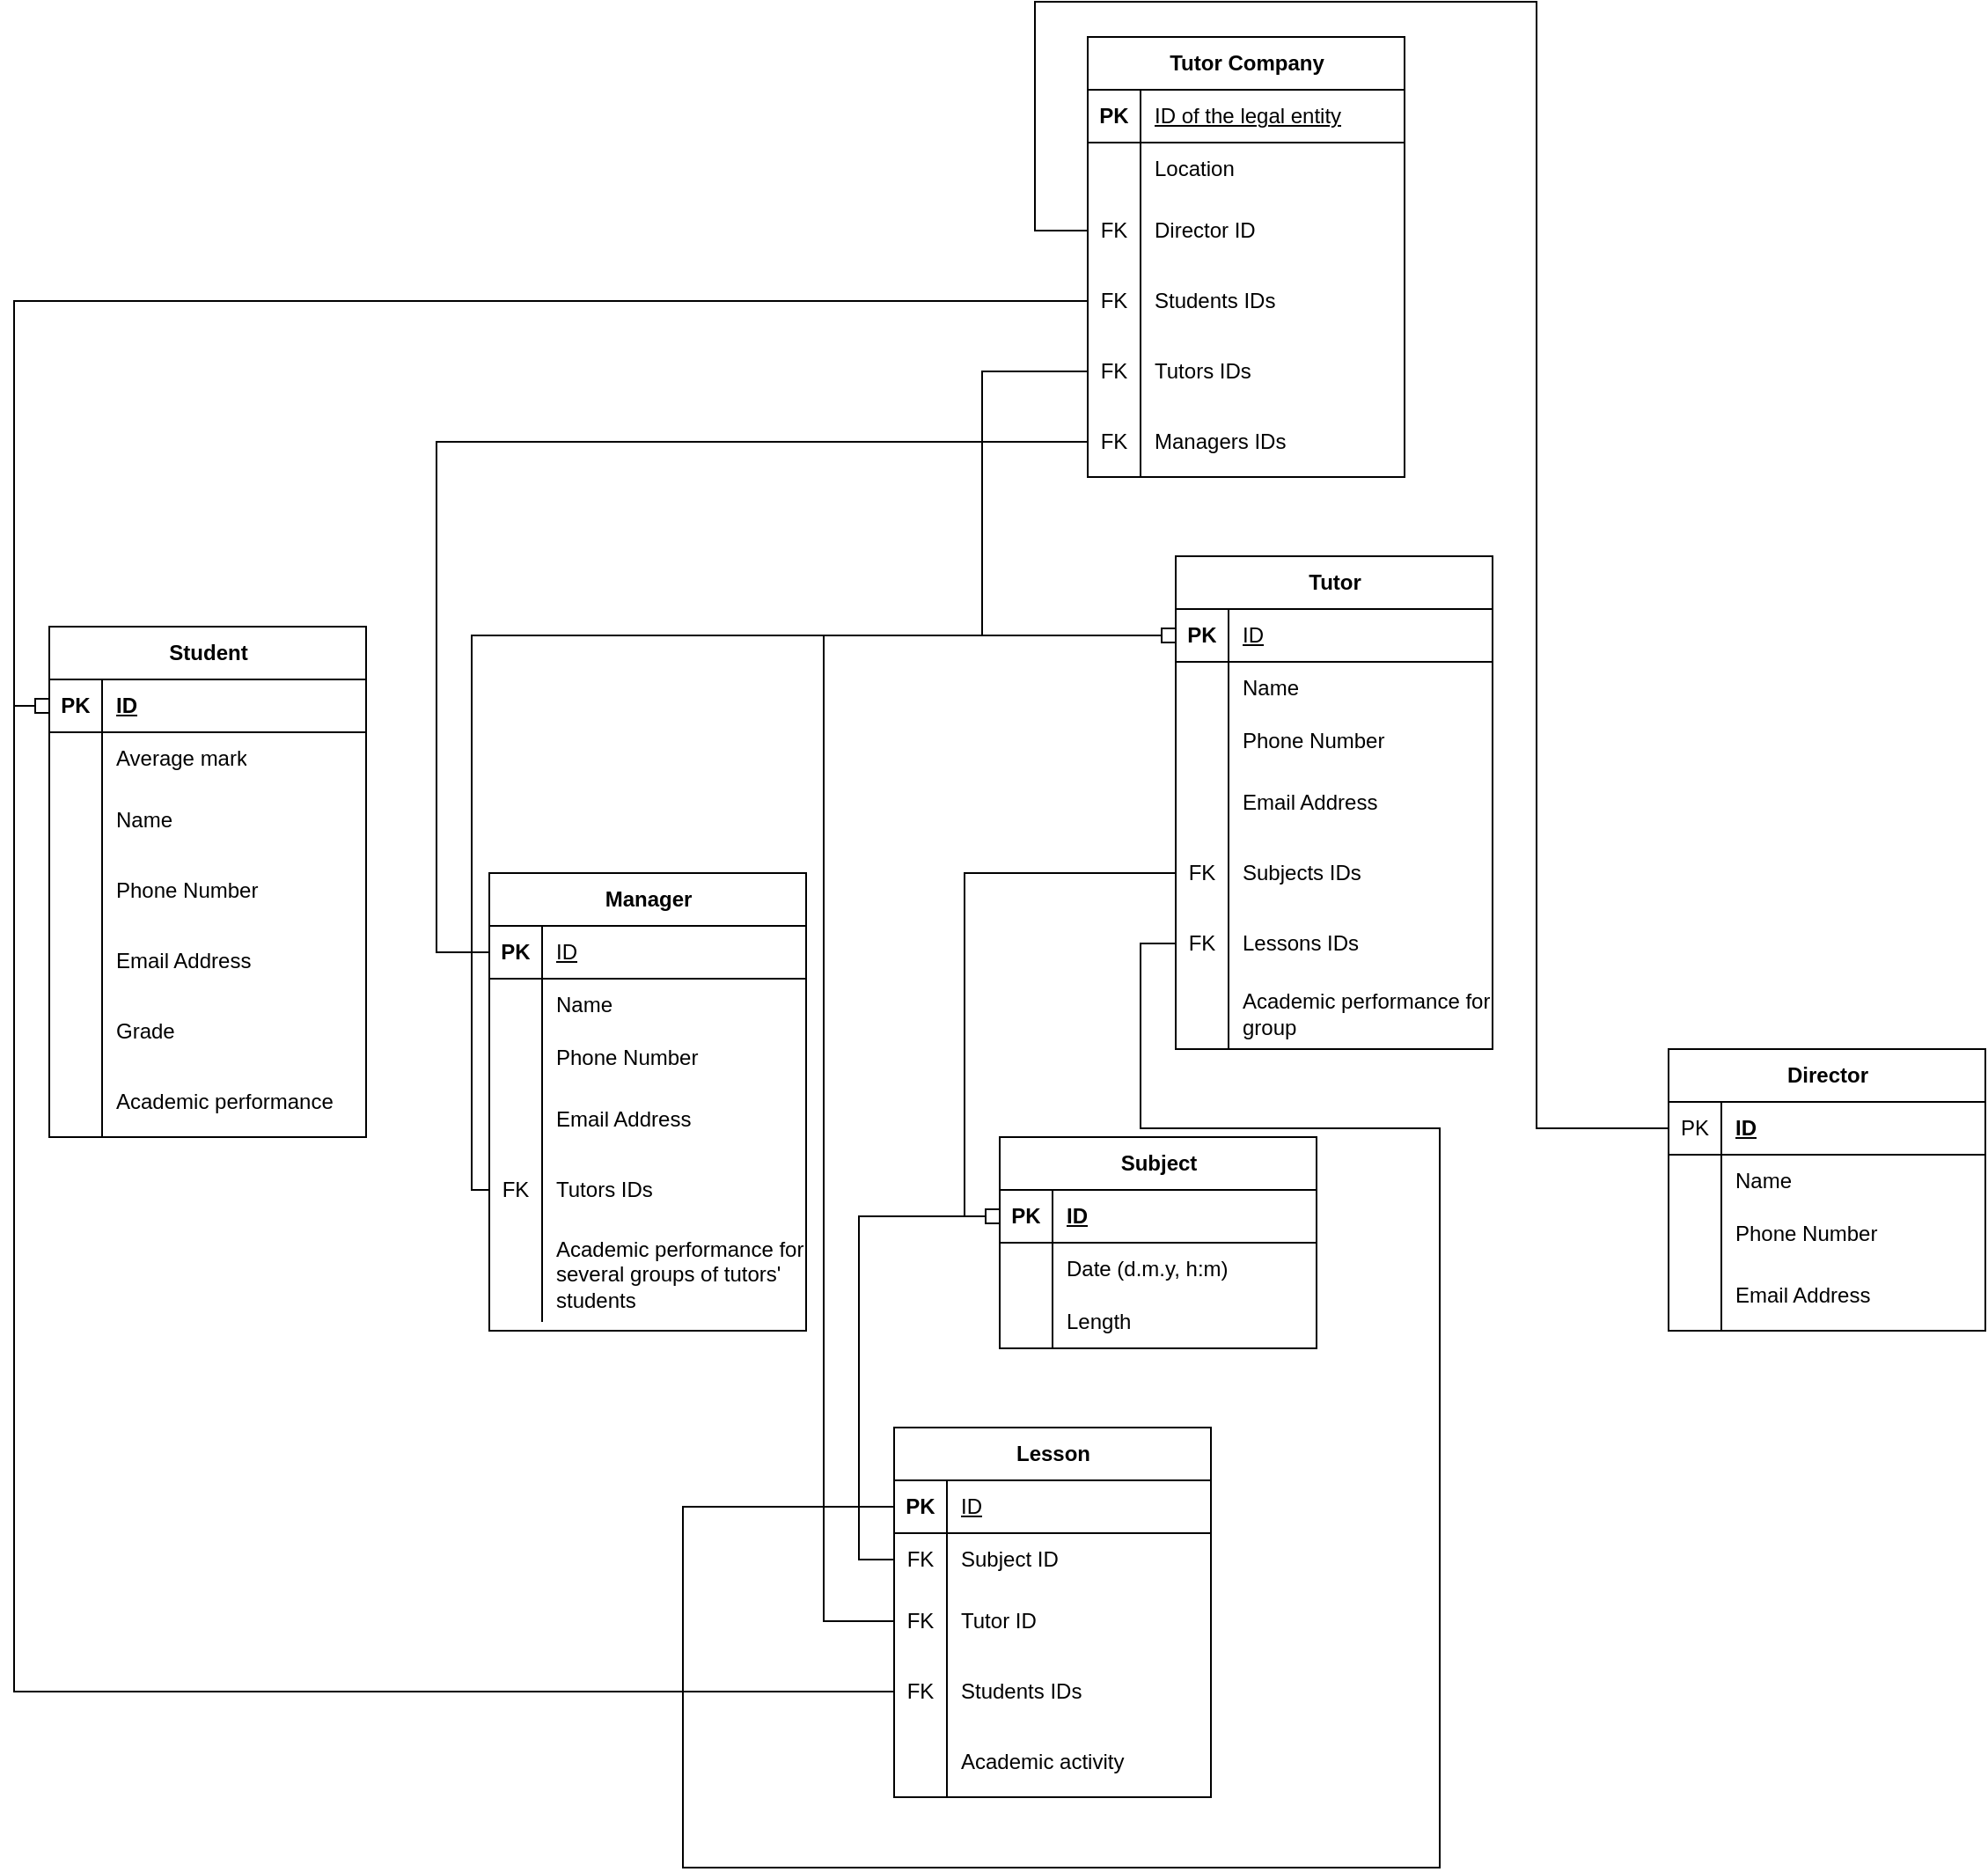 <mxfile version="24.8.3">
  <diagram id="C5RBs43oDa-KdzZeNtuy" name="Page-1">
    <mxGraphModel dx="2497" dy="958" grid="1" gridSize="10" guides="1" tooltips="1" connect="1" arrows="1" fold="1" page="1" pageScale="1" pageWidth="827" pageHeight="1169" math="0" shadow="0">
      <root>
        <mxCell id="WIyWlLk6GJQsqaUBKTNV-0" />
        <mxCell id="WIyWlLk6GJQsqaUBKTNV-1" parent="WIyWlLk6GJQsqaUBKTNV-0" />
        <mxCell id="OSqV7eLNdK5nPMAMux99-18" style="edgeStyle=orthogonalEdgeStyle;rounded=0;orthogonalLoop=1;jettySize=auto;html=1;endArrow=none;endFill=0;entryX=0;entryY=0.5;entryDx=0;entryDy=0;exitX=0;exitY=0.5;exitDx=0;exitDy=0;startArrow=box;startFill=0;" parent="WIyWlLk6GJQsqaUBKTNV-1" source="qgzfm0c-M2qFceZoE7C1-67" target="qgzfm0c-M2qFceZoE7C1-58" edge="1">
          <mxGeometry relative="1" as="geometry">
            <mxPoint x="-360" y="735" as="sourcePoint" />
            <mxPoint x="90" y="1045" as="targetPoint" />
            <Array as="points">
              <mxPoint x="-390" y="480" />
              <mxPoint x="-390" y="1040" />
            </Array>
          </mxGeometry>
        </mxCell>
        <mxCell id="OSqV7eLNdK5nPMAMux99-26" style="edgeStyle=orthogonalEdgeStyle;rounded=0;orthogonalLoop=1;jettySize=auto;html=1;exitX=0;exitY=0.5;exitDx=0;exitDy=0;endArrow=none;endFill=0;entryX=0;entryY=0.5;entryDx=0;entryDy=0;startArrow=box;startFill=0;" parent="WIyWlLk6GJQsqaUBKTNV-1" source="qgzfm0c-M2qFceZoE7C1-67" target="qgzfm0c-M2qFceZoE7C1-20" edge="1">
          <mxGeometry relative="1" as="geometry">
            <mxPoint x="-20" y="720" as="sourcePoint" />
            <mxPoint x="190" y="365" as="targetPoint" />
            <Array as="points">
              <mxPoint x="-390" y="480" />
              <mxPoint x="-390" y="250" />
            </Array>
          </mxGeometry>
        </mxCell>
        <mxCell id="OSqV7eLNdK5nPMAMux99-27" style="edgeStyle=orthogonalEdgeStyle;rounded=0;orthogonalLoop=1;jettySize=auto;html=1;entryX=0;entryY=0.5;entryDx=0;entryDy=0;endArrow=none;endFill=0;startArrow=box;startFill=0;" parent="WIyWlLk6GJQsqaUBKTNV-1" edge="1" target="2cp662pbL6xcaCOEZRHN-41">
          <mxGeometry relative="1" as="geometry">
            <mxPoint x="270" y="440" as="sourcePoint" />
            <mxPoint x="399.2" y="347.6" as="targetPoint" />
            <Array as="points">
              <mxPoint x="160" y="440" />
              <mxPoint x="160" y="290" />
            </Array>
          </mxGeometry>
        </mxCell>
        <mxCell id="OSqV7eLNdK5nPMAMux99-34" value="Director" style="shape=table;startSize=30;container=1;collapsible=1;childLayout=tableLayout;fixedRows=1;rowLines=0;fontStyle=1;align=center;resizeLast=1;html=1;" parent="WIyWlLk6GJQsqaUBKTNV-1" vertex="1">
          <mxGeometry x="550" y="675" width="180" height="160" as="geometry" />
        </mxCell>
        <mxCell id="OSqV7eLNdK5nPMAMux99-35" value="" style="shape=tableRow;horizontal=0;startSize=0;swimlaneHead=0;swimlaneBody=0;fillColor=none;collapsible=0;dropTarget=0;points=[[0,0.5],[1,0.5]];portConstraint=eastwest;top=0;left=0;right=0;bottom=1;" parent="OSqV7eLNdK5nPMAMux99-34" vertex="1">
          <mxGeometry y="30" width="180" height="30" as="geometry" />
        </mxCell>
        <mxCell id="OSqV7eLNdK5nPMAMux99-36" value="&lt;span style=&quot;font-weight: 400;&quot;&gt;PK&lt;/span&gt;" style="shape=partialRectangle;connectable=0;fillColor=none;top=0;left=0;bottom=0;right=0;fontStyle=1;overflow=hidden;whiteSpace=wrap;html=1;" parent="OSqV7eLNdK5nPMAMux99-35" vertex="1">
          <mxGeometry width="30" height="30" as="geometry">
            <mxRectangle width="30" height="30" as="alternateBounds" />
          </mxGeometry>
        </mxCell>
        <mxCell id="OSqV7eLNdK5nPMAMux99-37" value="ID" style="shape=partialRectangle;connectable=0;fillColor=none;top=0;left=0;bottom=0;right=0;align=left;spacingLeft=6;fontStyle=5;overflow=hidden;whiteSpace=wrap;html=1;" parent="OSqV7eLNdK5nPMAMux99-35" vertex="1">
          <mxGeometry x="30" width="150" height="30" as="geometry">
            <mxRectangle width="150" height="30" as="alternateBounds" />
          </mxGeometry>
        </mxCell>
        <mxCell id="OSqV7eLNdK5nPMAMux99-38" value="" style="shape=tableRow;horizontal=0;startSize=0;swimlaneHead=0;swimlaneBody=0;fillColor=none;collapsible=0;dropTarget=0;points=[[0,0.5],[1,0.5]];portConstraint=eastwest;top=0;left=0;right=0;bottom=0;" parent="OSqV7eLNdK5nPMAMux99-34" vertex="1">
          <mxGeometry y="60" width="180" height="30" as="geometry" />
        </mxCell>
        <mxCell id="OSqV7eLNdK5nPMAMux99-39" value="" style="shape=partialRectangle;connectable=0;fillColor=none;top=0;left=0;bottom=0;right=0;editable=1;overflow=hidden;whiteSpace=wrap;html=1;" parent="OSqV7eLNdK5nPMAMux99-38" vertex="1">
          <mxGeometry width="30" height="30" as="geometry">
            <mxRectangle width="30" height="30" as="alternateBounds" />
          </mxGeometry>
        </mxCell>
        <mxCell id="OSqV7eLNdK5nPMAMux99-40" value="Name" style="shape=partialRectangle;connectable=0;fillColor=none;top=0;left=0;bottom=0;right=0;align=left;spacingLeft=6;overflow=hidden;whiteSpace=wrap;html=1;" parent="OSqV7eLNdK5nPMAMux99-38" vertex="1">
          <mxGeometry x="30" width="150" height="30" as="geometry">
            <mxRectangle width="150" height="30" as="alternateBounds" />
          </mxGeometry>
        </mxCell>
        <mxCell id="OSqV7eLNdK5nPMAMux99-41" value="" style="shape=tableRow;horizontal=0;startSize=0;swimlaneHead=0;swimlaneBody=0;fillColor=none;collapsible=0;dropTarget=0;points=[[0,0.5],[1,0.5]];portConstraint=eastwest;top=0;left=0;right=0;bottom=0;" parent="OSqV7eLNdK5nPMAMux99-34" vertex="1">
          <mxGeometry y="90" width="180" height="30" as="geometry" />
        </mxCell>
        <mxCell id="OSqV7eLNdK5nPMAMux99-42" value="" style="shape=partialRectangle;connectable=0;fillColor=none;top=0;left=0;bottom=0;right=0;editable=1;overflow=hidden;whiteSpace=wrap;html=1;" parent="OSqV7eLNdK5nPMAMux99-41" vertex="1">
          <mxGeometry width="30" height="30" as="geometry">
            <mxRectangle width="30" height="30" as="alternateBounds" />
          </mxGeometry>
        </mxCell>
        <mxCell id="OSqV7eLNdK5nPMAMux99-43" value="Phone Number" style="shape=partialRectangle;connectable=0;fillColor=none;top=0;left=0;bottom=0;right=0;align=left;spacingLeft=6;overflow=hidden;whiteSpace=wrap;html=1;" parent="OSqV7eLNdK5nPMAMux99-41" vertex="1">
          <mxGeometry x="30" width="150" height="30" as="geometry">
            <mxRectangle width="150" height="30" as="alternateBounds" />
          </mxGeometry>
        </mxCell>
        <mxCell id="qgzfm0c-M2qFceZoE7C1-1" value="" style="shape=tableRow;horizontal=0;startSize=0;swimlaneHead=0;swimlaneBody=0;fillColor=none;collapsible=0;dropTarget=0;points=[[0,0.5],[1,0.5]];portConstraint=eastwest;top=0;left=0;right=0;bottom=0;" parent="OSqV7eLNdK5nPMAMux99-34" vertex="1">
          <mxGeometry y="120" width="180" height="40" as="geometry" />
        </mxCell>
        <mxCell id="qgzfm0c-M2qFceZoE7C1-2" value="" style="shape=partialRectangle;connectable=0;fillColor=none;top=0;left=0;bottom=0;right=0;editable=1;overflow=hidden;whiteSpace=wrap;html=1;" parent="qgzfm0c-M2qFceZoE7C1-1" vertex="1">
          <mxGeometry width="30" height="40" as="geometry">
            <mxRectangle width="30" height="40" as="alternateBounds" />
          </mxGeometry>
        </mxCell>
        <mxCell id="qgzfm0c-M2qFceZoE7C1-3" value="Email Address" style="shape=partialRectangle;connectable=0;fillColor=none;top=0;left=0;bottom=0;right=0;align=left;spacingLeft=6;overflow=hidden;whiteSpace=wrap;html=1;" parent="qgzfm0c-M2qFceZoE7C1-1" vertex="1">
          <mxGeometry x="30" width="150" height="40" as="geometry">
            <mxRectangle width="150" height="40" as="alternateBounds" />
          </mxGeometry>
        </mxCell>
        <mxCell id="qgzfm0c-M2qFceZoE7C1-4" value="Tutor Company" style="shape=table;startSize=30;container=1;collapsible=1;childLayout=tableLayout;fixedRows=1;rowLines=0;fontStyle=1;align=center;resizeLast=1;html=1;" parent="WIyWlLk6GJQsqaUBKTNV-1" vertex="1">
          <mxGeometry x="220" y="100" width="180" height="250" as="geometry" />
        </mxCell>
        <mxCell id="qgzfm0c-M2qFceZoE7C1-5" value="" style="shape=tableRow;horizontal=0;startSize=0;swimlaneHead=0;swimlaneBody=0;fillColor=none;collapsible=0;dropTarget=0;points=[[0,0.5],[1,0.5]];portConstraint=eastwest;top=0;left=0;right=0;bottom=1;" parent="qgzfm0c-M2qFceZoE7C1-4" vertex="1">
          <mxGeometry y="30" width="180" height="30" as="geometry" />
        </mxCell>
        <mxCell id="qgzfm0c-M2qFceZoE7C1-6" value="PK" style="shape=partialRectangle;connectable=0;fillColor=none;top=0;left=0;bottom=0;right=0;fontStyle=1;overflow=hidden;whiteSpace=wrap;html=1;" parent="qgzfm0c-M2qFceZoE7C1-5" vertex="1">
          <mxGeometry width="30" height="30" as="geometry">
            <mxRectangle width="30" height="30" as="alternateBounds" />
          </mxGeometry>
        </mxCell>
        <mxCell id="qgzfm0c-M2qFceZoE7C1-7" value="&lt;span style=&quot;font-weight: 400;&quot;&gt;ID of the legal entity&lt;/span&gt;" style="shape=partialRectangle;connectable=0;fillColor=none;top=0;left=0;bottom=0;right=0;align=left;spacingLeft=6;fontStyle=5;overflow=hidden;whiteSpace=wrap;html=1;" parent="qgzfm0c-M2qFceZoE7C1-5" vertex="1">
          <mxGeometry x="30" width="150" height="30" as="geometry">
            <mxRectangle width="150" height="30" as="alternateBounds" />
          </mxGeometry>
        </mxCell>
        <mxCell id="qgzfm0c-M2qFceZoE7C1-8" value="" style="shape=tableRow;horizontal=0;startSize=0;swimlaneHead=0;swimlaneBody=0;fillColor=none;collapsible=0;dropTarget=0;points=[[0,0.5],[1,0.5]];portConstraint=eastwest;top=0;left=0;right=0;bottom=0;" parent="qgzfm0c-M2qFceZoE7C1-4" vertex="1">
          <mxGeometry y="60" width="180" height="30" as="geometry" />
        </mxCell>
        <mxCell id="qgzfm0c-M2qFceZoE7C1-9" value="" style="shape=partialRectangle;connectable=0;fillColor=none;top=0;left=0;bottom=0;right=0;editable=1;overflow=hidden;whiteSpace=wrap;html=1;" parent="qgzfm0c-M2qFceZoE7C1-8" vertex="1">
          <mxGeometry width="30" height="30" as="geometry">
            <mxRectangle width="30" height="30" as="alternateBounds" />
          </mxGeometry>
        </mxCell>
        <mxCell id="qgzfm0c-M2qFceZoE7C1-10" value="Location" style="shape=partialRectangle;connectable=0;fillColor=none;top=0;left=0;bottom=0;right=0;align=left;spacingLeft=6;overflow=hidden;whiteSpace=wrap;html=1;" parent="qgzfm0c-M2qFceZoE7C1-8" vertex="1">
          <mxGeometry x="30" width="150" height="30" as="geometry">
            <mxRectangle width="150" height="30" as="alternateBounds" />
          </mxGeometry>
        </mxCell>
        <mxCell id="qgzfm0c-M2qFceZoE7C1-14" value="" style="shape=tableRow;horizontal=0;startSize=0;swimlaneHead=0;swimlaneBody=0;fillColor=none;collapsible=0;dropTarget=0;points=[[0,0.5],[1,0.5]];portConstraint=eastwest;top=0;left=0;right=0;bottom=0;" parent="qgzfm0c-M2qFceZoE7C1-4" vertex="1">
          <mxGeometry y="90" width="180" height="40" as="geometry" />
        </mxCell>
        <mxCell id="qgzfm0c-M2qFceZoE7C1-15" value="FK" style="shape=partialRectangle;connectable=0;fillColor=none;top=0;left=0;bottom=0;right=0;editable=1;overflow=hidden;whiteSpace=wrap;html=1;" parent="qgzfm0c-M2qFceZoE7C1-14" vertex="1">
          <mxGeometry width="30" height="40" as="geometry">
            <mxRectangle width="30" height="40" as="alternateBounds" />
          </mxGeometry>
        </mxCell>
        <mxCell id="qgzfm0c-M2qFceZoE7C1-16" value="Director ID" style="shape=partialRectangle;connectable=0;fillColor=none;top=0;left=0;bottom=0;right=0;align=left;spacingLeft=6;overflow=hidden;whiteSpace=wrap;html=1;" parent="qgzfm0c-M2qFceZoE7C1-14" vertex="1">
          <mxGeometry x="30" width="150" height="40" as="geometry">
            <mxRectangle width="150" height="40" as="alternateBounds" />
          </mxGeometry>
        </mxCell>
        <mxCell id="qgzfm0c-M2qFceZoE7C1-20" value="" style="shape=tableRow;horizontal=0;startSize=0;swimlaneHead=0;swimlaneBody=0;fillColor=none;collapsible=0;dropTarget=0;points=[[0,0.5],[1,0.5]];portConstraint=eastwest;top=0;left=0;right=0;bottom=0;" parent="qgzfm0c-M2qFceZoE7C1-4" vertex="1">
          <mxGeometry y="130" width="180" height="40" as="geometry" />
        </mxCell>
        <mxCell id="qgzfm0c-M2qFceZoE7C1-21" value="FK" style="shape=partialRectangle;connectable=0;fillColor=none;top=0;left=0;bottom=0;right=0;editable=1;overflow=hidden;whiteSpace=wrap;html=1;" parent="qgzfm0c-M2qFceZoE7C1-20" vertex="1">
          <mxGeometry width="30" height="40" as="geometry">
            <mxRectangle width="30" height="40" as="alternateBounds" />
          </mxGeometry>
        </mxCell>
        <mxCell id="qgzfm0c-M2qFceZoE7C1-22" value="Students IDs" style="shape=partialRectangle;connectable=0;fillColor=none;top=0;left=0;bottom=0;right=0;align=left;spacingLeft=6;overflow=hidden;whiteSpace=wrap;html=1;" parent="qgzfm0c-M2qFceZoE7C1-20" vertex="1">
          <mxGeometry x="30" width="150" height="40" as="geometry">
            <mxRectangle width="150" height="40" as="alternateBounds" />
          </mxGeometry>
        </mxCell>
        <mxCell id="2cp662pbL6xcaCOEZRHN-41" value="" style="shape=tableRow;horizontal=0;startSize=0;swimlaneHead=0;swimlaneBody=0;fillColor=none;collapsible=0;dropTarget=0;points=[[0,0.5],[1,0.5]];portConstraint=eastwest;top=0;left=0;right=0;bottom=0;" vertex="1" parent="qgzfm0c-M2qFceZoE7C1-4">
          <mxGeometry y="170" width="180" height="40" as="geometry" />
        </mxCell>
        <mxCell id="2cp662pbL6xcaCOEZRHN-42" value="FK" style="shape=partialRectangle;connectable=0;fillColor=none;top=0;left=0;bottom=0;right=0;editable=1;overflow=hidden;whiteSpace=wrap;html=1;" vertex="1" parent="2cp662pbL6xcaCOEZRHN-41">
          <mxGeometry width="30" height="40" as="geometry">
            <mxRectangle width="30" height="40" as="alternateBounds" />
          </mxGeometry>
        </mxCell>
        <mxCell id="2cp662pbL6xcaCOEZRHN-43" value="Tutors IDs" style="shape=partialRectangle;connectable=0;fillColor=none;top=0;left=0;bottom=0;right=0;align=left;spacingLeft=6;overflow=hidden;whiteSpace=wrap;html=1;" vertex="1" parent="2cp662pbL6xcaCOEZRHN-41">
          <mxGeometry x="30" width="150" height="40" as="geometry">
            <mxRectangle width="150" height="40" as="alternateBounds" />
          </mxGeometry>
        </mxCell>
        <mxCell id="qgzfm0c-M2qFceZoE7C1-17" value="" style="shape=tableRow;horizontal=0;startSize=0;swimlaneHead=0;swimlaneBody=0;fillColor=none;collapsible=0;dropTarget=0;points=[[0,0.5],[1,0.5]];portConstraint=eastwest;top=0;left=0;right=0;bottom=0;" parent="qgzfm0c-M2qFceZoE7C1-4" vertex="1">
          <mxGeometry y="210" width="180" height="40" as="geometry" />
        </mxCell>
        <mxCell id="qgzfm0c-M2qFceZoE7C1-18" value="FK" style="shape=partialRectangle;connectable=0;fillColor=none;top=0;left=0;bottom=0;right=0;editable=1;overflow=hidden;whiteSpace=wrap;html=1;" parent="qgzfm0c-M2qFceZoE7C1-17" vertex="1">
          <mxGeometry width="30" height="40" as="geometry">
            <mxRectangle width="30" height="40" as="alternateBounds" />
          </mxGeometry>
        </mxCell>
        <mxCell id="qgzfm0c-M2qFceZoE7C1-19" value="Managers IDs" style="shape=partialRectangle;connectable=0;fillColor=none;top=0;left=0;bottom=0;right=0;align=left;spacingLeft=6;overflow=hidden;whiteSpace=wrap;html=1;" parent="qgzfm0c-M2qFceZoE7C1-17" vertex="1">
          <mxGeometry x="30" width="150" height="40" as="geometry">
            <mxRectangle width="150" height="40" as="alternateBounds" />
          </mxGeometry>
        </mxCell>
        <mxCell id="qgzfm0c-M2qFceZoE7C1-23" value="Tutor" style="shape=table;startSize=30;container=1;collapsible=1;childLayout=tableLayout;fixedRows=1;rowLines=0;fontStyle=1;align=center;resizeLast=1;html=1;" parent="WIyWlLk6GJQsqaUBKTNV-1" vertex="1">
          <mxGeometry x="270" y="395" width="180" height="280" as="geometry" />
        </mxCell>
        <mxCell id="qgzfm0c-M2qFceZoE7C1-24" value="" style="shape=tableRow;horizontal=0;startSize=0;swimlaneHead=0;swimlaneBody=0;fillColor=none;collapsible=0;dropTarget=0;points=[[0,0.5],[1,0.5]];portConstraint=eastwest;top=0;left=0;right=0;bottom=1;" parent="qgzfm0c-M2qFceZoE7C1-23" vertex="1">
          <mxGeometry y="30" width="180" height="30" as="geometry" />
        </mxCell>
        <mxCell id="qgzfm0c-M2qFceZoE7C1-25" value="PK" style="shape=partialRectangle;connectable=0;fillColor=none;top=0;left=0;bottom=0;right=0;fontStyle=1;overflow=hidden;whiteSpace=wrap;html=1;" parent="qgzfm0c-M2qFceZoE7C1-24" vertex="1">
          <mxGeometry width="30" height="30" as="geometry">
            <mxRectangle width="30" height="30" as="alternateBounds" />
          </mxGeometry>
        </mxCell>
        <mxCell id="qgzfm0c-M2qFceZoE7C1-26" value="&lt;span style=&quot;font-weight: 400;&quot;&gt;ID&lt;/span&gt;" style="shape=partialRectangle;connectable=0;fillColor=none;top=0;left=0;bottom=0;right=0;align=left;spacingLeft=6;fontStyle=5;overflow=hidden;whiteSpace=wrap;html=1;" parent="qgzfm0c-M2qFceZoE7C1-24" vertex="1">
          <mxGeometry x="30" width="150" height="30" as="geometry">
            <mxRectangle width="150" height="30" as="alternateBounds" />
          </mxGeometry>
        </mxCell>
        <mxCell id="qgzfm0c-M2qFceZoE7C1-27" value="" style="shape=tableRow;horizontal=0;startSize=0;swimlaneHead=0;swimlaneBody=0;fillColor=none;collapsible=0;dropTarget=0;points=[[0,0.5],[1,0.5]];portConstraint=eastwest;top=0;left=0;right=0;bottom=0;" parent="qgzfm0c-M2qFceZoE7C1-23" vertex="1">
          <mxGeometry y="60" width="180" height="30" as="geometry" />
        </mxCell>
        <mxCell id="qgzfm0c-M2qFceZoE7C1-28" value="" style="shape=partialRectangle;connectable=0;fillColor=none;top=0;left=0;bottom=0;right=0;editable=1;overflow=hidden;whiteSpace=wrap;html=1;" parent="qgzfm0c-M2qFceZoE7C1-27" vertex="1">
          <mxGeometry width="30" height="30" as="geometry">
            <mxRectangle width="30" height="30" as="alternateBounds" />
          </mxGeometry>
        </mxCell>
        <mxCell id="qgzfm0c-M2qFceZoE7C1-29" value="Name" style="shape=partialRectangle;connectable=0;fillColor=none;top=0;left=0;bottom=0;right=0;align=left;spacingLeft=6;overflow=hidden;whiteSpace=wrap;html=1;" parent="qgzfm0c-M2qFceZoE7C1-27" vertex="1">
          <mxGeometry x="30" width="150" height="30" as="geometry">
            <mxRectangle width="150" height="30" as="alternateBounds" />
          </mxGeometry>
        </mxCell>
        <mxCell id="qgzfm0c-M2qFceZoE7C1-30" value="" style="shape=tableRow;horizontal=0;startSize=0;swimlaneHead=0;swimlaneBody=0;fillColor=none;collapsible=0;dropTarget=0;points=[[0,0.5],[1,0.5]];portConstraint=eastwest;top=0;left=0;right=0;bottom=0;" parent="qgzfm0c-M2qFceZoE7C1-23" vertex="1">
          <mxGeometry y="90" width="180" height="30" as="geometry" />
        </mxCell>
        <mxCell id="qgzfm0c-M2qFceZoE7C1-31" value="" style="shape=partialRectangle;connectable=0;fillColor=none;top=0;left=0;bottom=0;right=0;editable=1;overflow=hidden;whiteSpace=wrap;html=1;" parent="qgzfm0c-M2qFceZoE7C1-30" vertex="1">
          <mxGeometry width="30" height="30" as="geometry">
            <mxRectangle width="30" height="30" as="alternateBounds" />
          </mxGeometry>
        </mxCell>
        <mxCell id="qgzfm0c-M2qFceZoE7C1-32" value="Phone Number" style="shape=partialRectangle;connectable=0;fillColor=none;top=0;left=0;bottom=0;right=0;align=left;spacingLeft=6;overflow=hidden;whiteSpace=wrap;html=1;" parent="qgzfm0c-M2qFceZoE7C1-30" vertex="1">
          <mxGeometry x="30" width="150" height="30" as="geometry">
            <mxRectangle width="150" height="30" as="alternateBounds" />
          </mxGeometry>
        </mxCell>
        <mxCell id="qgzfm0c-M2qFceZoE7C1-33" value="" style="shape=tableRow;horizontal=0;startSize=0;swimlaneHead=0;swimlaneBody=0;fillColor=none;collapsible=0;dropTarget=0;points=[[0,0.5],[1,0.5]];portConstraint=eastwest;top=0;left=0;right=0;bottom=0;" parent="qgzfm0c-M2qFceZoE7C1-23" vertex="1">
          <mxGeometry y="120" width="180" height="40" as="geometry" />
        </mxCell>
        <mxCell id="qgzfm0c-M2qFceZoE7C1-34" value="" style="shape=partialRectangle;connectable=0;fillColor=none;top=0;left=0;bottom=0;right=0;editable=1;overflow=hidden;whiteSpace=wrap;html=1;" parent="qgzfm0c-M2qFceZoE7C1-33" vertex="1">
          <mxGeometry width="30" height="40" as="geometry">
            <mxRectangle width="30" height="40" as="alternateBounds" />
          </mxGeometry>
        </mxCell>
        <mxCell id="qgzfm0c-M2qFceZoE7C1-35" value="Email Address" style="shape=partialRectangle;connectable=0;fillColor=none;top=0;left=0;bottom=0;right=0;align=left;spacingLeft=6;overflow=hidden;whiteSpace=wrap;html=1;" parent="qgzfm0c-M2qFceZoE7C1-33" vertex="1">
          <mxGeometry x="30" width="150" height="40" as="geometry">
            <mxRectangle width="150" height="40" as="alternateBounds" />
          </mxGeometry>
        </mxCell>
        <mxCell id="qgzfm0c-M2qFceZoE7C1-36" value="" style="shape=tableRow;horizontal=0;startSize=0;swimlaneHead=0;swimlaneBody=0;fillColor=none;collapsible=0;dropTarget=0;points=[[0,0.5],[1,0.5]];portConstraint=eastwest;top=0;left=0;right=0;bottom=0;" parent="qgzfm0c-M2qFceZoE7C1-23" vertex="1">
          <mxGeometry y="160" width="180" height="40" as="geometry" />
        </mxCell>
        <mxCell id="qgzfm0c-M2qFceZoE7C1-37" value="FK" style="shape=partialRectangle;connectable=0;fillColor=none;top=0;left=0;bottom=0;right=0;editable=1;overflow=hidden;whiteSpace=wrap;html=1;" parent="qgzfm0c-M2qFceZoE7C1-36" vertex="1">
          <mxGeometry width="30" height="40" as="geometry">
            <mxRectangle width="30" height="40" as="alternateBounds" />
          </mxGeometry>
        </mxCell>
        <mxCell id="qgzfm0c-M2qFceZoE7C1-38" value="Subjects IDs" style="shape=partialRectangle;connectable=0;fillColor=none;top=0;left=0;bottom=0;right=0;align=left;spacingLeft=6;overflow=hidden;whiteSpace=wrap;html=1;" parent="qgzfm0c-M2qFceZoE7C1-36" vertex="1">
          <mxGeometry x="30" width="150" height="40" as="geometry">
            <mxRectangle width="150" height="40" as="alternateBounds" />
          </mxGeometry>
        </mxCell>
        <mxCell id="2cp662pbL6xcaCOEZRHN-50" value="" style="shape=tableRow;horizontal=0;startSize=0;swimlaneHead=0;swimlaneBody=0;fillColor=none;collapsible=0;dropTarget=0;points=[[0,0.5],[1,0.5]];portConstraint=eastwest;top=0;left=0;right=0;bottom=0;" vertex="1" parent="qgzfm0c-M2qFceZoE7C1-23">
          <mxGeometry y="200" width="180" height="40" as="geometry" />
        </mxCell>
        <mxCell id="2cp662pbL6xcaCOEZRHN-51" value="FK" style="shape=partialRectangle;connectable=0;fillColor=none;top=0;left=0;bottom=0;right=0;editable=1;overflow=hidden;whiteSpace=wrap;html=1;" vertex="1" parent="2cp662pbL6xcaCOEZRHN-50">
          <mxGeometry width="30" height="40" as="geometry">
            <mxRectangle width="30" height="40" as="alternateBounds" />
          </mxGeometry>
        </mxCell>
        <mxCell id="2cp662pbL6xcaCOEZRHN-52" value="Lessons IDs" style="shape=partialRectangle;connectable=0;fillColor=none;top=0;left=0;bottom=0;right=0;align=left;spacingLeft=6;overflow=hidden;whiteSpace=wrap;html=1;" vertex="1" parent="2cp662pbL6xcaCOEZRHN-50">
          <mxGeometry x="30" width="150" height="40" as="geometry">
            <mxRectangle width="150" height="40" as="alternateBounds" />
          </mxGeometry>
        </mxCell>
        <mxCell id="2cp662pbL6xcaCOEZRHN-81" value="" style="shape=tableRow;horizontal=0;startSize=0;swimlaneHead=0;swimlaneBody=0;fillColor=none;collapsible=0;dropTarget=0;points=[[0,0.5],[1,0.5]];portConstraint=eastwest;top=0;left=0;right=0;bottom=0;" vertex="1" parent="qgzfm0c-M2qFceZoE7C1-23">
          <mxGeometry y="240" width="180" height="40" as="geometry" />
        </mxCell>
        <mxCell id="2cp662pbL6xcaCOEZRHN-82" value="" style="shape=partialRectangle;connectable=0;fillColor=none;top=0;left=0;bottom=0;right=0;editable=1;overflow=hidden;whiteSpace=wrap;html=1;" vertex="1" parent="2cp662pbL6xcaCOEZRHN-81">
          <mxGeometry width="30" height="40" as="geometry">
            <mxRectangle width="30" height="40" as="alternateBounds" />
          </mxGeometry>
        </mxCell>
        <mxCell id="2cp662pbL6xcaCOEZRHN-83" value="Academic performance&amp;nbsp;for group" style="shape=partialRectangle;connectable=0;fillColor=none;top=0;left=0;bottom=0;right=0;align=left;spacingLeft=6;overflow=hidden;whiteSpace=wrap;html=1;" vertex="1" parent="2cp662pbL6xcaCOEZRHN-81">
          <mxGeometry x="30" width="150" height="40" as="geometry">
            <mxRectangle width="150" height="40" as="alternateBounds" />
          </mxGeometry>
        </mxCell>
        <mxCell id="qgzfm0c-M2qFceZoE7C1-45" value="Lesson" style="shape=table;startSize=30;container=1;collapsible=1;childLayout=tableLayout;fixedRows=1;rowLines=0;fontStyle=1;align=center;resizeLast=1;html=1;" parent="WIyWlLk6GJQsqaUBKTNV-1" vertex="1">
          <mxGeometry x="110" y="890" width="180" height="210" as="geometry" />
        </mxCell>
        <mxCell id="qgzfm0c-M2qFceZoE7C1-46" value="" style="shape=tableRow;horizontal=0;startSize=0;swimlaneHead=0;swimlaneBody=0;fillColor=none;collapsible=0;dropTarget=0;points=[[0,0.5],[1,0.5]];portConstraint=eastwest;top=0;left=0;right=0;bottom=1;" parent="qgzfm0c-M2qFceZoE7C1-45" vertex="1">
          <mxGeometry y="30" width="180" height="30" as="geometry" />
        </mxCell>
        <mxCell id="qgzfm0c-M2qFceZoE7C1-47" value="PK" style="shape=partialRectangle;connectable=0;fillColor=none;top=0;left=0;bottom=0;right=0;fontStyle=1;overflow=hidden;whiteSpace=wrap;html=1;" parent="qgzfm0c-M2qFceZoE7C1-46" vertex="1">
          <mxGeometry width="30" height="30" as="geometry">
            <mxRectangle width="30" height="30" as="alternateBounds" />
          </mxGeometry>
        </mxCell>
        <mxCell id="qgzfm0c-M2qFceZoE7C1-48" value="&lt;span style=&quot;font-weight: 400;&quot;&gt;ID&lt;/span&gt;" style="shape=partialRectangle;connectable=0;fillColor=none;top=0;left=0;bottom=0;right=0;align=left;spacingLeft=6;fontStyle=5;overflow=hidden;whiteSpace=wrap;html=1;" parent="qgzfm0c-M2qFceZoE7C1-46" vertex="1">
          <mxGeometry x="30" width="150" height="30" as="geometry">
            <mxRectangle width="150" height="30" as="alternateBounds" />
          </mxGeometry>
        </mxCell>
        <mxCell id="qgzfm0c-M2qFceZoE7C1-52" value="" style="shape=tableRow;horizontal=0;startSize=0;swimlaneHead=0;swimlaneBody=0;fillColor=none;collapsible=0;dropTarget=0;points=[[0,0.5],[1,0.5]];portConstraint=eastwest;top=0;left=0;right=0;bottom=0;" parent="qgzfm0c-M2qFceZoE7C1-45" vertex="1">
          <mxGeometry y="60" width="180" height="30" as="geometry" />
        </mxCell>
        <mxCell id="qgzfm0c-M2qFceZoE7C1-53" value="FK" style="shape=partialRectangle;connectable=0;fillColor=none;top=0;left=0;bottom=0;right=0;editable=1;overflow=hidden;whiteSpace=wrap;html=1;" parent="qgzfm0c-M2qFceZoE7C1-52" vertex="1">
          <mxGeometry width="30" height="30" as="geometry">
            <mxRectangle width="30" height="30" as="alternateBounds" />
          </mxGeometry>
        </mxCell>
        <mxCell id="qgzfm0c-M2qFceZoE7C1-54" value="Subject ID" style="shape=partialRectangle;connectable=0;fillColor=none;top=0;left=0;bottom=0;right=0;align=left;spacingLeft=6;overflow=hidden;whiteSpace=wrap;html=1;" parent="qgzfm0c-M2qFceZoE7C1-52" vertex="1">
          <mxGeometry x="30" width="150" height="30" as="geometry">
            <mxRectangle width="150" height="30" as="alternateBounds" />
          </mxGeometry>
        </mxCell>
        <mxCell id="qgzfm0c-M2qFceZoE7C1-55" value="" style="shape=tableRow;horizontal=0;startSize=0;swimlaneHead=0;swimlaneBody=0;fillColor=none;collapsible=0;dropTarget=0;points=[[0,0.5],[1,0.5]];portConstraint=eastwest;top=0;left=0;right=0;bottom=0;" parent="qgzfm0c-M2qFceZoE7C1-45" vertex="1">
          <mxGeometry y="90" width="180" height="40" as="geometry" />
        </mxCell>
        <mxCell id="qgzfm0c-M2qFceZoE7C1-56" value="FK" style="shape=partialRectangle;connectable=0;fillColor=none;top=0;left=0;bottom=0;right=0;editable=1;overflow=hidden;whiteSpace=wrap;html=1;" parent="qgzfm0c-M2qFceZoE7C1-55" vertex="1">
          <mxGeometry width="30" height="40" as="geometry">
            <mxRectangle width="30" height="40" as="alternateBounds" />
          </mxGeometry>
        </mxCell>
        <mxCell id="qgzfm0c-M2qFceZoE7C1-57" value="Tutor ID" style="shape=partialRectangle;connectable=0;fillColor=none;top=0;left=0;bottom=0;right=0;align=left;spacingLeft=6;overflow=hidden;whiteSpace=wrap;html=1;" parent="qgzfm0c-M2qFceZoE7C1-55" vertex="1">
          <mxGeometry x="30" width="150" height="40" as="geometry">
            <mxRectangle width="150" height="40" as="alternateBounds" />
          </mxGeometry>
        </mxCell>
        <mxCell id="qgzfm0c-M2qFceZoE7C1-58" value="" style="shape=tableRow;horizontal=0;startSize=0;swimlaneHead=0;swimlaneBody=0;fillColor=none;collapsible=0;dropTarget=0;points=[[0,0.5],[1,0.5]];portConstraint=eastwest;top=0;left=0;right=0;bottom=0;" parent="qgzfm0c-M2qFceZoE7C1-45" vertex="1">
          <mxGeometry y="130" width="180" height="40" as="geometry" />
        </mxCell>
        <mxCell id="qgzfm0c-M2qFceZoE7C1-59" value="FK" style="shape=partialRectangle;connectable=0;fillColor=none;top=0;left=0;bottom=0;right=0;editable=1;overflow=hidden;whiteSpace=wrap;html=1;" parent="qgzfm0c-M2qFceZoE7C1-58" vertex="1">
          <mxGeometry width="30" height="40" as="geometry">
            <mxRectangle width="30" height="40" as="alternateBounds" />
          </mxGeometry>
        </mxCell>
        <mxCell id="qgzfm0c-M2qFceZoE7C1-60" value="Students IDs" style="shape=partialRectangle;connectable=0;fillColor=none;top=0;left=0;bottom=0;right=0;align=left;spacingLeft=6;overflow=hidden;whiteSpace=wrap;html=1;" parent="qgzfm0c-M2qFceZoE7C1-58" vertex="1">
          <mxGeometry x="30" width="150" height="40" as="geometry">
            <mxRectangle width="150" height="40" as="alternateBounds" />
          </mxGeometry>
        </mxCell>
        <mxCell id="2cp662pbL6xcaCOEZRHN-84" value="" style="shape=tableRow;horizontal=0;startSize=0;swimlaneHead=0;swimlaneBody=0;fillColor=none;collapsible=0;dropTarget=0;points=[[0,0.5],[1,0.5]];portConstraint=eastwest;top=0;left=0;right=0;bottom=0;" vertex="1" parent="qgzfm0c-M2qFceZoE7C1-45">
          <mxGeometry y="170" width="180" height="40" as="geometry" />
        </mxCell>
        <mxCell id="2cp662pbL6xcaCOEZRHN-85" value="" style="shape=partialRectangle;connectable=0;fillColor=none;top=0;left=0;bottom=0;right=0;editable=1;overflow=hidden;whiteSpace=wrap;html=1;" vertex="1" parent="2cp662pbL6xcaCOEZRHN-84">
          <mxGeometry width="30" height="40" as="geometry">
            <mxRectangle width="30" height="40" as="alternateBounds" />
          </mxGeometry>
        </mxCell>
        <mxCell id="2cp662pbL6xcaCOEZRHN-86" value="Academic activity" style="shape=partialRectangle;connectable=0;fillColor=none;top=0;left=0;bottom=0;right=0;align=left;spacingLeft=6;overflow=hidden;whiteSpace=wrap;html=1;" vertex="1" parent="2cp662pbL6xcaCOEZRHN-84">
          <mxGeometry x="30" width="150" height="40" as="geometry">
            <mxRectangle width="150" height="40" as="alternateBounds" />
          </mxGeometry>
        </mxCell>
        <mxCell id="qgzfm0c-M2qFceZoE7C1-66" value="Student" style="shape=table;startSize=30;container=1;collapsible=1;childLayout=tableLayout;fixedRows=1;rowLines=0;fontStyle=1;align=center;resizeLast=1;html=1;" parent="WIyWlLk6GJQsqaUBKTNV-1" vertex="1">
          <mxGeometry x="-370" y="435" width="180" height="290" as="geometry" />
        </mxCell>
        <mxCell id="qgzfm0c-M2qFceZoE7C1-67" value="" style="shape=tableRow;horizontal=0;startSize=0;swimlaneHead=0;swimlaneBody=0;fillColor=none;collapsible=0;dropTarget=0;points=[[0,0.5],[1,0.5]];portConstraint=eastwest;top=0;left=0;right=0;bottom=1;" parent="qgzfm0c-M2qFceZoE7C1-66" vertex="1">
          <mxGeometry y="30" width="180" height="30" as="geometry" />
        </mxCell>
        <mxCell id="qgzfm0c-M2qFceZoE7C1-68" value="PK" style="shape=partialRectangle;connectable=0;fillColor=none;top=0;left=0;bottom=0;right=0;fontStyle=1;overflow=hidden;whiteSpace=wrap;html=1;" parent="qgzfm0c-M2qFceZoE7C1-67" vertex="1">
          <mxGeometry width="30" height="30" as="geometry">
            <mxRectangle width="30" height="30" as="alternateBounds" />
          </mxGeometry>
        </mxCell>
        <mxCell id="qgzfm0c-M2qFceZoE7C1-69" value="ID" style="shape=partialRectangle;connectable=0;fillColor=none;top=0;left=0;bottom=0;right=0;align=left;spacingLeft=6;fontStyle=5;overflow=hidden;whiteSpace=wrap;html=1;" parent="qgzfm0c-M2qFceZoE7C1-67" vertex="1">
          <mxGeometry x="30" width="150" height="30" as="geometry">
            <mxRectangle width="150" height="30" as="alternateBounds" />
          </mxGeometry>
        </mxCell>
        <mxCell id="qgzfm0c-M2qFceZoE7C1-70" value="" style="shape=tableRow;horizontal=0;startSize=0;swimlaneHead=0;swimlaneBody=0;fillColor=none;collapsible=0;dropTarget=0;points=[[0,0.5],[1,0.5]];portConstraint=eastwest;top=0;left=0;right=0;bottom=0;" parent="qgzfm0c-M2qFceZoE7C1-66" vertex="1">
          <mxGeometry y="60" width="180" height="30" as="geometry" />
        </mxCell>
        <mxCell id="qgzfm0c-M2qFceZoE7C1-71" value="" style="shape=partialRectangle;connectable=0;fillColor=none;top=0;left=0;bottom=0;right=0;editable=1;overflow=hidden;whiteSpace=wrap;html=1;" parent="qgzfm0c-M2qFceZoE7C1-70" vertex="1">
          <mxGeometry width="30" height="30" as="geometry">
            <mxRectangle width="30" height="30" as="alternateBounds" />
          </mxGeometry>
        </mxCell>
        <mxCell id="qgzfm0c-M2qFceZoE7C1-72" value="Average mark" style="shape=partialRectangle;connectable=0;fillColor=none;top=0;left=0;bottom=0;right=0;align=left;spacingLeft=6;overflow=hidden;whiteSpace=wrap;html=1;" parent="qgzfm0c-M2qFceZoE7C1-70" vertex="1">
          <mxGeometry x="30" width="150" height="30" as="geometry">
            <mxRectangle width="150" height="30" as="alternateBounds" />
          </mxGeometry>
        </mxCell>
        <mxCell id="qgzfm0c-M2qFceZoE7C1-76" value="" style="shape=tableRow;horizontal=0;startSize=0;swimlaneHead=0;swimlaneBody=0;fillColor=none;collapsible=0;dropTarget=0;points=[[0,0.5],[1,0.5]];portConstraint=eastwest;top=0;left=0;right=0;bottom=0;" parent="qgzfm0c-M2qFceZoE7C1-66" vertex="1">
          <mxGeometry y="90" width="180" height="40" as="geometry" />
        </mxCell>
        <mxCell id="qgzfm0c-M2qFceZoE7C1-77" value="" style="shape=partialRectangle;connectable=0;fillColor=none;top=0;left=0;bottom=0;right=0;editable=1;overflow=hidden;whiteSpace=wrap;html=1;" parent="qgzfm0c-M2qFceZoE7C1-76" vertex="1">
          <mxGeometry width="30" height="40" as="geometry">
            <mxRectangle width="30" height="40" as="alternateBounds" />
          </mxGeometry>
        </mxCell>
        <mxCell id="qgzfm0c-M2qFceZoE7C1-78" value="Name" style="shape=partialRectangle;connectable=0;fillColor=none;top=0;left=0;bottom=0;right=0;align=left;spacingLeft=6;overflow=hidden;whiteSpace=wrap;html=1;" parent="qgzfm0c-M2qFceZoE7C1-76" vertex="1">
          <mxGeometry x="30" width="150" height="40" as="geometry">
            <mxRectangle width="150" height="40" as="alternateBounds" />
          </mxGeometry>
        </mxCell>
        <mxCell id="qgzfm0c-M2qFceZoE7C1-82" value="" style="shape=tableRow;horizontal=0;startSize=0;swimlaneHead=0;swimlaneBody=0;fillColor=none;collapsible=0;dropTarget=0;points=[[0,0.5],[1,0.5]];portConstraint=eastwest;top=0;left=0;right=0;bottom=0;" parent="qgzfm0c-M2qFceZoE7C1-66" vertex="1">
          <mxGeometry y="130" width="180" height="40" as="geometry" />
        </mxCell>
        <mxCell id="qgzfm0c-M2qFceZoE7C1-83" value="" style="shape=partialRectangle;connectable=0;fillColor=none;top=0;left=0;bottom=0;right=0;editable=1;overflow=hidden;whiteSpace=wrap;html=1;" parent="qgzfm0c-M2qFceZoE7C1-82" vertex="1">
          <mxGeometry width="30" height="40" as="geometry">
            <mxRectangle width="30" height="40" as="alternateBounds" />
          </mxGeometry>
        </mxCell>
        <mxCell id="qgzfm0c-M2qFceZoE7C1-84" value="Phone Number" style="shape=partialRectangle;connectable=0;fillColor=none;top=0;left=0;bottom=0;right=0;align=left;spacingLeft=6;overflow=hidden;whiteSpace=wrap;html=1;" parent="qgzfm0c-M2qFceZoE7C1-82" vertex="1">
          <mxGeometry x="30" width="150" height="40" as="geometry">
            <mxRectangle width="150" height="40" as="alternateBounds" />
          </mxGeometry>
        </mxCell>
        <mxCell id="qgzfm0c-M2qFceZoE7C1-85" value="" style="shape=tableRow;horizontal=0;startSize=0;swimlaneHead=0;swimlaneBody=0;fillColor=none;collapsible=0;dropTarget=0;points=[[0,0.5],[1,0.5]];portConstraint=eastwest;top=0;left=0;right=0;bottom=0;" parent="qgzfm0c-M2qFceZoE7C1-66" vertex="1">
          <mxGeometry y="170" width="180" height="40" as="geometry" />
        </mxCell>
        <mxCell id="qgzfm0c-M2qFceZoE7C1-86" value="" style="shape=partialRectangle;connectable=0;fillColor=none;top=0;left=0;bottom=0;right=0;editable=1;overflow=hidden;whiteSpace=wrap;html=1;" parent="qgzfm0c-M2qFceZoE7C1-85" vertex="1">
          <mxGeometry width="30" height="40" as="geometry">
            <mxRectangle width="30" height="40" as="alternateBounds" />
          </mxGeometry>
        </mxCell>
        <mxCell id="qgzfm0c-M2qFceZoE7C1-87" value="Email Address" style="shape=partialRectangle;connectable=0;fillColor=none;top=0;left=0;bottom=0;right=0;align=left;spacingLeft=6;overflow=hidden;whiteSpace=wrap;html=1;" parent="qgzfm0c-M2qFceZoE7C1-85" vertex="1">
          <mxGeometry x="30" width="150" height="40" as="geometry">
            <mxRectangle width="150" height="40" as="alternateBounds" />
          </mxGeometry>
        </mxCell>
        <mxCell id="qgzfm0c-M2qFceZoE7C1-88" value="" style="shape=tableRow;horizontal=0;startSize=0;swimlaneHead=0;swimlaneBody=0;fillColor=none;collapsible=0;dropTarget=0;points=[[0,0.5],[1,0.5]];portConstraint=eastwest;top=0;left=0;right=0;bottom=0;" parent="qgzfm0c-M2qFceZoE7C1-66" vertex="1">
          <mxGeometry y="210" width="180" height="40" as="geometry" />
        </mxCell>
        <mxCell id="qgzfm0c-M2qFceZoE7C1-89" value="" style="shape=partialRectangle;connectable=0;fillColor=none;top=0;left=0;bottom=0;right=0;editable=1;overflow=hidden;whiteSpace=wrap;html=1;" parent="qgzfm0c-M2qFceZoE7C1-88" vertex="1">
          <mxGeometry width="30" height="40" as="geometry">
            <mxRectangle width="30" height="40" as="alternateBounds" />
          </mxGeometry>
        </mxCell>
        <mxCell id="qgzfm0c-M2qFceZoE7C1-90" value="Grade" style="shape=partialRectangle;connectable=0;fillColor=none;top=0;left=0;bottom=0;right=0;align=left;spacingLeft=6;overflow=hidden;whiteSpace=wrap;html=1;" parent="qgzfm0c-M2qFceZoE7C1-88" vertex="1">
          <mxGeometry x="30" width="150" height="40" as="geometry">
            <mxRectangle width="150" height="40" as="alternateBounds" />
          </mxGeometry>
        </mxCell>
        <mxCell id="2cp662pbL6xcaCOEZRHN-135" value="" style="shape=tableRow;horizontal=0;startSize=0;swimlaneHead=0;swimlaneBody=0;fillColor=none;collapsible=0;dropTarget=0;points=[[0,0.5],[1,0.5]];portConstraint=eastwest;top=0;left=0;right=0;bottom=0;" vertex="1" parent="qgzfm0c-M2qFceZoE7C1-66">
          <mxGeometry y="250" width="180" height="40" as="geometry" />
        </mxCell>
        <mxCell id="2cp662pbL6xcaCOEZRHN-136" value="" style="shape=partialRectangle;connectable=0;fillColor=none;top=0;left=0;bottom=0;right=0;editable=1;overflow=hidden;whiteSpace=wrap;html=1;" vertex="1" parent="2cp662pbL6xcaCOEZRHN-135">
          <mxGeometry width="30" height="40" as="geometry">
            <mxRectangle width="30" height="40" as="alternateBounds" />
          </mxGeometry>
        </mxCell>
        <mxCell id="2cp662pbL6xcaCOEZRHN-137" value="Academic performance" style="shape=partialRectangle;connectable=0;fillColor=none;top=0;left=0;bottom=0;right=0;align=left;spacingLeft=6;overflow=hidden;whiteSpace=wrap;html=1;" vertex="1" parent="2cp662pbL6xcaCOEZRHN-135">
          <mxGeometry x="30" width="150" height="40" as="geometry">
            <mxRectangle width="150" height="40" as="alternateBounds" />
          </mxGeometry>
        </mxCell>
        <mxCell id="qgzfm0c-M2qFceZoE7C1-92" value="Subject" style="shape=table;startSize=30;container=1;collapsible=1;childLayout=tableLayout;fixedRows=1;rowLines=0;fontStyle=1;align=center;resizeLast=1;html=1;" parent="WIyWlLk6GJQsqaUBKTNV-1" vertex="1">
          <mxGeometry x="170" y="725" width="180" height="120" as="geometry" />
        </mxCell>
        <mxCell id="qgzfm0c-M2qFceZoE7C1-93" value="" style="shape=tableRow;horizontal=0;startSize=0;swimlaneHead=0;swimlaneBody=0;fillColor=none;collapsible=0;dropTarget=0;points=[[0,0.5],[1,0.5]];portConstraint=eastwest;top=0;left=0;right=0;bottom=1;" parent="qgzfm0c-M2qFceZoE7C1-92" vertex="1">
          <mxGeometry y="30" width="180" height="30" as="geometry" />
        </mxCell>
        <mxCell id="qgzfm0c-M2qFceZoE7C1-94" value="PK" style="shape=partialRectangle;connectable=0;fillColor=none;top=0;left=0;bottom=0;right=0;fontStyle=1;overflow=hidden;whiteSpace=wrap;html=1;" parent="qgzfm0c-M2qFceZoE7C1-93" vertex="1">
          <mxGeometry width="30" height="30" as="geometry">
            <mxRectangle width="30" height="30" as="alternateBounds" />
          </mxGeometry>
        </mxCell>
        <mxCell id="qgzfm0c-M2qFceZoE7C1-95" value="ID" style="shape=partialRectangle;connectable=0;fillColor=none;top=0;left=0;bottom=0;right=0;align=left;spacingLeft=6;fontStyle=5;overflow=hidden;whiteSpace=wrap;html=1;" parent="qgzfm0c-M2qFceZoE7C1-93" vertex="1">
          <mxGeometry x="30" width="150" height="30" as="geometry">
            <mxRectangle width="150" height="30" as="alternateBounds" />
          </mxGeometry>
        </mxCell>
        <mxCell id="qgzfm0c-M2qFceZoE7C1-111" value="" style="shape=tableRow;horizontal=0;startSize=0;swimlaneHead=0;swimlaneBody=0;fillColor=none;collapsible=0;dropTarget=0;points=[[0,0.5],[1,0.5]];portConstraint=eastwest;top=0;left=0;right=0;bottom=0;" parent="qgzfm0c-M2qFceZoE7C1-92" vertex="1">
          <mxGeometry y="60" width="180" height="30" as="geometry" />
        </mxCell>
        <mxCell id="qgzfm0c-M2qFceZoE7C1-112" value="" style="shape=partialRectangle;connectable=0;fillColor=none;top=0;left=0;bottom=0;right=0;editable=1;overflow=hidden;whiteSpace=wrap;html=1;" parent="qgzfm0c-M2qFceZoE7C1-111" vertex="1">
          <mxGeometry width="30" height="30" as="geometry">
            <mxRectangle width="30" height="30" as="alternateBounds" />
          </mxGeometry>
        </mxCell>
        <mxCell id="qgzfm0c-M2qFceZoE7C1-113" value="Date (d.m.y, h:m)" style="shape=partialRectangle;connectable=0;fillColor=none;top=0;left=0;bottom=0;right=0;align=left;spacingLeft=6;overflow=hidden;whiteSpace=wrap;html=1;" parent="qgzfm0c-M2qFceZoE7C1-111" vertex="1">
          <mxGeometry x="30" width="150" height="30" as="geometry">
            <mxRectangle width="150" height="30" as="alternateBounds" />
          </mxGeometry>
        </mxCell>
        <mxCell id="qgzfm0c-M2qFceZoE7C1-96" value="" style="shape=tableRow;horizontal=0;startSize=0;swimlaneHead=0;swimlaneBody=0;fillColor=none;collapsible=0;dropTarget=0;points=[[0,0.5],[1,0.5]];portConstraint=eastwest;top=0;left=0;right=0;bottom=0;" parent="qgzfm0c-M2qFceZoE7C1-92" vertex="1">
          <mxGeometry y="90" width="180" height="30" as="geometry" />
        </mxCell>
        <mxCell id="qgzfm0c-M2qFceZoE7C1-97" value="" style="shape=partialRectangle;connectable=0;fillColor=none;top=0;left=0;bottom=0;right=0;editable=1;overflow=hidden;whiteSpace=wrap;html=1;" parent="qgzfm0c-M2qFceZoE7C1-96" vertex="1">
          <mxGeometry width="30" height="30" as="geometry">
            <mxRectangle width="30" height="30" as="alternateBounds" />
          </mxGeometry>
        </mxCell>
        <mxCell id="qgzfm0c-M2qFceZoE7C1-98" value="Length" style="shape=partialRectangle;connectable=0;fillColor=none;top=0;left=0;bottom=0;right=0;align=left;spacingLeft=6;overflow=hidden;whiteSpace=wrap;html=1;" parent="qgzfm0c-M2qFceZoE7C1-96" vertex="1">
          <mxGeometry x="30" width="150" height="30" as="geometry">
            <mxRectangle width="150" height="30" as="alternateBounds" />
          </mxGeometry>
        </mxCell>
        <mxCell id="qgzfm0c-M2qFceZoE7C1-109" style="edgeStyle=orthogonalEdgeStyle;rounded=0;orthogonalLoop=1;jettySize=auto;html=1;exitX=0;exitY=0.5;exitDx=0;exitDy=0;endArrow=box;endFill=0;" parent="WIyWlLk6GJQsqaUBKTNV-1" source="qgzfm0c-M2qFceZoE7C1-55" edge="1">
          <mxGeometry relative="1" as="geometry">
            <mxPoint x="270" y="440" as="targetPoint" />
            <Array as="points">
              <mxPoint x="70" y="1000" />
              <mxPoint x="70" y="440" />
              <mxPoint x="270" y="440" />
            </Array>
          </mxGeometry>
        </mxCell>
        <mxCell id="2cp662pbL6xcaCOEZRHN-19" value="Manager" style="shape=table;startSize=30;container=1;collapsible=1;childLayout=tableLayout;fixedRows=1;rowLines=0;fontStyle=1;align=center;resizeLast=1;html=1;" vertex="1" parent="WIyWlLk6GJQsqaUBKTNV-1">
          <mxGeometry x="-120" y="575" width="180" height="260" as="geometry" />
        </mxCell>
        <mxCell id="2cp662pbL6xcaCOEZRHN-20" value="" style="shape=tableRow;horizontal=0;startSize=0;swimlaneHead=0;swimlaneBody=0;fillColor=none;collapsible=0;dropTarget=0;points=[[0,0.5],[1,0.5]];portConstraint=eastwest;top=0;left=0;right=0;bottom=1;" vertex="1" parent="2cp662pbL6xcaCOEZRHN-19">
          <mxGeometry y="30" width="180" height="30" as="geometry" />
        </mxCell>
        <mxCell id="2cp662pbL6xcaCOEZRHN-21" value="PK" style="shape=partialRectangle;connectable=0;fillColor=none;top=0;left=0;bottom=0;right=0;fontStyle=1;overflow=hidden;whiteSpace=wrap;html=1;" vertex="1" parent="2cp662pbL6xcaCOEZRHN-20">
          <mxGeometry width="30" height="30" as="geometry">
            <mxRectangle width="30" height="30" as="alternateBounds" />
          </mxGeometry>
        </mxCell>
        <mxCell id="2cp662pbL6xcaCOEZRHN-22" value="&lt;span style=&quot;font-weight: 400;&quot;&gt;ID&lt;/span&gt;" style="shape=partialRectangle;connectable=0;fillColor=none;top=0;left=0;bottom=0;right=0;align=left;spacingLeft=6;fontStyle=5;overflow=hidden;whiteSpace=wrap;html=1;" vertex="1" parent="2cp662pbL6xcaCOEZRHN-20">
          <mxGeometry x="30" width="150" height="30" as="geometry">
            <mxRectangle width="150" height="30" as="alternateBounds" />
          </mxGeometry>
        </mxCell>
        <mxCell id="2cp662pbL6xcaCOEZRHN-23" value="" style="shape=tableRow;horizontal=0;startSize=0;swimlaneHead=0;swimlaneBody=0;fillColor=none;collapsible=0;dropTarget=0;points=[[0,0.5],[1,0.5]];portConstraint=eastwest;top=0;left=0;right=0;bottom=0;" vertex="1" parent="2cp662pbL6xcaCOEZRHN-19">
          <mxGeometry y="60" width="180" height="30" as="geometry" />
        </mxCell>
        <mxCell id="2cp662pbL6xcaCOEZRHN-24" value="" style="shape=partialRectangle;connectable=0;fillColor=none;top=0;left=0;bottom=0;right=0;editable=1;overflow=hidden;whiteSpace=wrap;html=1;" vertex="1" parent="2cp662pbL6xcaCOEZRHN-23">
          <mxGeometry width="30" height="30" as="geometry">
            <mxRectangle width="30" height="30" as="alternateBounds" />
          </mxGeometry>
        </mxCell>
        <mxCell id="2cp662pbL6xcaCOEZRHN-25" value="Name" style="shape=partialRectangle;connectable=0;fillColor=none;top=0;left=0;bottom=0;right=0;align=left;spacingLeft=6;overflow=hidden;whiteSpace=wrap;html=1;" vertex="1" parent="2cp662pbL6xcaCOEZRHN-23">
          <mxGeometry x="30" width="150" height="30" as="geometry">
            <mxRectangle width="150" height="30" as="alternateBounds" />
          </mxGeometry>
        </mxCell>
        <mxCell id="2cp662pbL6xcaCOEZRHN-26" value="" style="shape=tableRow;horizontal=0;startSize=0;swimlaneHead=0;swimlaneBody=0;fillColor=none;collapsible=0;dropTarget=0;points=[[0,0.5],[1,0.5]];portConstraint=eastwest;top=0;left=0;right=0;bottom=0;" vertex="1" parent="2cp662pbL6xcaCOEZRHN-19">
          <mxGeometry y="90" width="180" height="30" as="geometry" />
        </mxCell>
        <mxCell id="2cp662pbL6xcaCOEZRHN-27" value="" style="shape=partialRectangle;connectable=0;fillColor=none;top=0;left=0;bottom=0;right=0;editable=1;overflow=hidden;whiteSpace=wrap;html=1;" vertex="1" parent="2cp662pbL6xcaCOEZRHN-26">
          <mxGeometry width="30" height="30" as="geometry">
            <mxRectangle width="30" height="30" as="alternateBounds" />
          </mxGeometry>
        </mxCell>
        <mxCell id="2cp662pbL6xcaCOEZRHN-28" value="Phone Number" style="shape=partialRectangle;connectable=0;fillColor=none;top=0;left=0;bottom=0;right=0;align=left;spacingLeft=6;overflow=hidden;whiteSpace=wrap;html=1;" vertex="1" parent="2cp662pbL6xcaCOEZRHN-26">
          <mxGeometry x="30" width="150" height="30" as="geometry">
            <mxRectangle width="150" height="30" as="alternateBounds" />
          </mxGeometry>
        </mxCell>
        <mxCell id="2cp662pbL6xcaCOEZRHN-35" value="" style="shape=tableRow;horizontal=0;startSize=0;swimlaneHead=0;swimlaneBody=0;fillColor=none;collapsible=0;dropTarget=0;points=[[0,0.5],[1,0.5]];portConstraint=eastwest;top=0;left=0;right=0;bottom=0;" vertex="1" parent="2cp662pbL6xcaCOEZRHN-19">
          <mxGeometry y="120" width="180" height="40" as="geometry" />
        </mxCell>
        <mxCell id="2cp662pbL6xcaCOEZRHN-36" value="" style="shape=partialRectangle;connectable=0;fillColor=none;top=0;left=0;bottom=0;right=0;editable=1;overflow=hidden;whiteSpace=wrap;html=1;" vertex="1" parent="2cp662pbL6xcaCOEZRHN-35">
          <mxGeometry width="30" height="40" as="geometry">
            <mxRectangle width="30" height="40" as="alternateBounds" />
          </mxGeometry>
        </mxCell>
        <mxCell id="2cp662pbL6xcaCOEZRHN-37" value="Email Address" style="shape=partialRectangle;connectable=0;fillColor=none;top=0;left=0;bottom=0;right=0;align=left;spacingLeft=6;overflow=hidden;whiteSpace=wrap;html=1;" vertex="1" parent="2cp662pbL6xcaCOEZRHN-35">
          <mxGeometry x="30" width="150" height="40" as="geometry">
            <mxRectangle width="150" height="40" as="alternateBounds" />
          </mxGeometry>
        </mxCell>
        <mxCell id="2cp662pbL6xcaCOEZRHN-29" value="" style="shape=tableRow;horizontal=0;startSize=0;swimlaneHead=0;swimlaneBody=0;fillColor=none;collapsible=0;dropTarget=0;points=[[0,0.5],[1,0.5]];portConstraint=eastwest;top=0;left=0;right=0;bottom=0;" vertex="1" parent="2cp662pbL6xcaCOEZRHN-19">
          <mxGeometry y="160" width="180" height="40" as="geometry" />
        </mxCell>
        <mxCell id="2cp662pbL6xcaCOEZRHN-30" value="FK" style="shape=partialRectangle;connectable=0;fillColor=none;top=0;left=0;bottom=0;right=0;editable=1;overflow=hidden;whiteSpace=wrap;html=1;" vertex="1" parent="2cp662pbL6xcaCOEZRHN-29">
          <mxGeometry width="30" height="40" as="geometry">
            <mxRectangle width="30" height="40" as="alternateBounds" />
          </mxGeometry>
        </mxCell>
        <mxCell id="2cp662pbL6xcaCOEZRHN-31" value="Tutors IDs" style="shape=partialRectangle;connectable=0;fillColor=none;top=0;left=0;bottom=0;right=0;align=left;spacingLeft=6;overflow=hidden;whiteSpace=wrap;html=1;" vertex="1" parent="2cp662pbL6xcaCOEZRHN-29">
          <mxGeometry x="30" width="150" height="40" as="geometry">
            <mxRectangle width="150" height="40" as="alternateBounds" />
          </mxGeometry>
        </mxCell>
        <mxCell id="2cp662pbL6xcaCOEZRHN-32" value="" style="shape=tableRow;horizontal=0;startSize=0;swimlaneHead=0;swimlaneBody=0;fillColor=none;collapsible=0;dropTarget=0;points=[[0,0.5],[1,0.5]];portConstraint=eastwest;top=0;left=0;right=0;bottom=0;" vertex="1" parent="2cp662pbL6xcaCOEZRHN-19">
          <mxGeometry y="200" width="180" height="55" as="geometry" />
        </mxCell>
        <mxCell id="2cp662pbL6xcaCOEZRHN-33" value="" style="shape=partialRectangle;connectable=0;fillColor=none;top=0;left=0;bottom=0;right=0;editable=1;overflow=hidden;whiteSpace=wrap;html=1;" vertex="1" parent="2cp662pbL6xcaCOEZRHN-32">
          <mxGeometry width="30" height="55" as="geometry">
            <mxRectangle width="30" height="55" as="alternateBounds" />
          </mxGeometry>
        </mxCell>
        <mxCell id="2cp662pbL6xcaCOEZRHN-34" value="Academic performance for several groups of tutors&#39; students" style="shape=partialRectangle;connectable=0;fillColor=none;top=0;left=0;bottom=0;right=0;align=left;spacingLeft=6;overflow=hidden;whiteSpace=wrap;html=1;" vertex="1" parent="2cp662pbL6xcaCOEZRHN-32">
          <mxGeometry x="30" width="150" height="55" as="geometry">
            <mxRectangle width="150" height="55" as="alternateBounds" />
          </mxGeometry>
        </mxCell>
        <mxCell id="2cp662pbL6xcaCOEZRHN-39" style="edgeStyle=orthogonalEdgeStyle;rounded=0;orthogonalLoop=1;jettySize=auto;html=1;endArrow=box;endFill=0;" edge="1" parent="WIyWlLk6GJQsqaUBKTNV-1">
          <mxGeometry relative="1" as="geometry">
            <mxPoint x="-120" y="755" as="sourcePoint" />
            <mxPoint x="270" y="440" as="targetPoint" />
            <Array as="points">
              <mxPoint x="-130" y="755" />
              <mxPoint x="-130" y="440" />
            </Array>
          </mxGeometry>
        </mxCell>
        <mxCell id="2cp662pbL6xcaCOEZRHN-40" style="edgeStyle=orthogonalEdgeStyle;rounded=0;orthogonalLoop=1;jettySize=auto;html=1;exitX=0;exitY=0.5;exitDx=0;exitDy=0;endArrow=none;endFill=0;entryX=0;entryY=0.5;entryDx=0;entryDy=0;" edge="1" parent="WIyWlLk6GJQsqaUBKTNV-1" source="OSqV7eLNdK5nPMAMux99-35" target="qgzfm0c-M2qFceZoE7C1-14">
          <mxGeometry relative="1" as="geometry">
            <mxPoint x="220" y="210" as="targetPoint" />
            <Array as="points">
              <mxPoint x="475" y="720" />
              <mxPoint x="475" y="80" />
              <mxPoint x="190" y="80" />
              <mxPoint x="190" y="210" />
            </Array>
          </mxGeometry>
        </mxCell>
        <mxCell id="2cp662pbL6xcaCOEZRHN-44" style="edgeStyle=orthogonalEdgeStyle;rounded=0;orthogonalLoop=1;jettySize=auto;html=1;entryX=0;entryY=0.5;entryDx=0;entryDy=0;endArrow=none;endFill=0;exitX=0;exitY=0.5;exitDx=0;exitDy=0;" edge="1" parent="WIyWlLk6GJQsqaUBKTNV-1" source="2cp662pbL6xcaCOEZRHN-20" target="qgzfm0c-M2qFceZoE7C1-17">
          <mxGeometry relative="1" as="geometry">
            <mxPoint x="-140" y="800" as="sourcePoint" />
            <Array as="points">
              <mxPoint x="-150" y="620" />
              <mxPoint x="-150" y="330" />
            </Array>
          </mxGeometry>
        </mxCell>
        <mxCell id="2cp662pbL6xcaCOEZRHN-45" style="edgeStyle=orthogonalEdgeStyle;rounded=0;orthogonalLoop=1;jettySize=auto;html=1;exitX=0;exitY=0.5;exitDx=0;exitDy=0;entryX=0;entryY=0.5;entryDx=0;entryDy=0;endArrow=none;endFill=0;startArrow=box;startFill=0;" edge="1" parent="WIyWlLk6GJQsqaUBKTNV-1" source="qgzfm0c-M2qFceZoE7C1-93" target="qgzfm0c-M2qFceZoE7C1-52">
          <mxGeometry relative="1" as="geometry" />
        </mxCell>
        <mxCell id="2cp662pbL6xcaCOEZRHN-46" style="edgeStyle=orthogonalEdgeStyle;rounded=0;orthogonalLoop=1;jettySize=auto;html=1;exitX=0;exitY=0.5;exitDx=0;exitDy=0;entryX=0;entryY=0.5;entryDx=0;entryDy=0;startArrow=box;startFill=0;endArrow=none;endFill=0;" edge="1" parent="WIyWlLk6GJQsqaUBKTNV-1" source="qgzfm0c-M2qFceZoE7C1-93" target="qgzfm0c-M2qFceZoE7C1-36">
          <mxGeometry relative="1" as="geometry" />
        </mxCell>
        <mxCell id="2cp662pbL6xcaCOEZRHN-54" style="edgeStyle=orthogonalEdgeStyle;rounded=0;orthogonalLoop=1;jettySize=auto;html=1;exitX=0;exitY=0.5;exitDx=0;exitDy=0;entryX=0;entryY=0.5;entryDx=0;entryDy=0;endArrow=none;endFill=0;startArrow=none;startFill=0;" edge="1" parent="WIyWlLk6GJQsqaUBKTNV-1" source="qgzfm0c-M2qFceZoE7C1-46" target="2cp662pbL6xcaCOEZRHN-50">
          <mxGeometry relative="1" as="geometry">
            <Array as="points">
              <mxPoint x="-10" y="935" />
              <mxPoint x="-10" y="1140" />
              <mxPoint x="420" y="1140" />
              <mxPoint x="420" y="720" />
              <mxPoint x="250" y="720" />
              <mxPoint x="250" y="615" />
            </Array>
          </mxGeometry>
        </mxCell>
      </root>
    </mxGraphModel>
  </diagram>
</mxfile>
